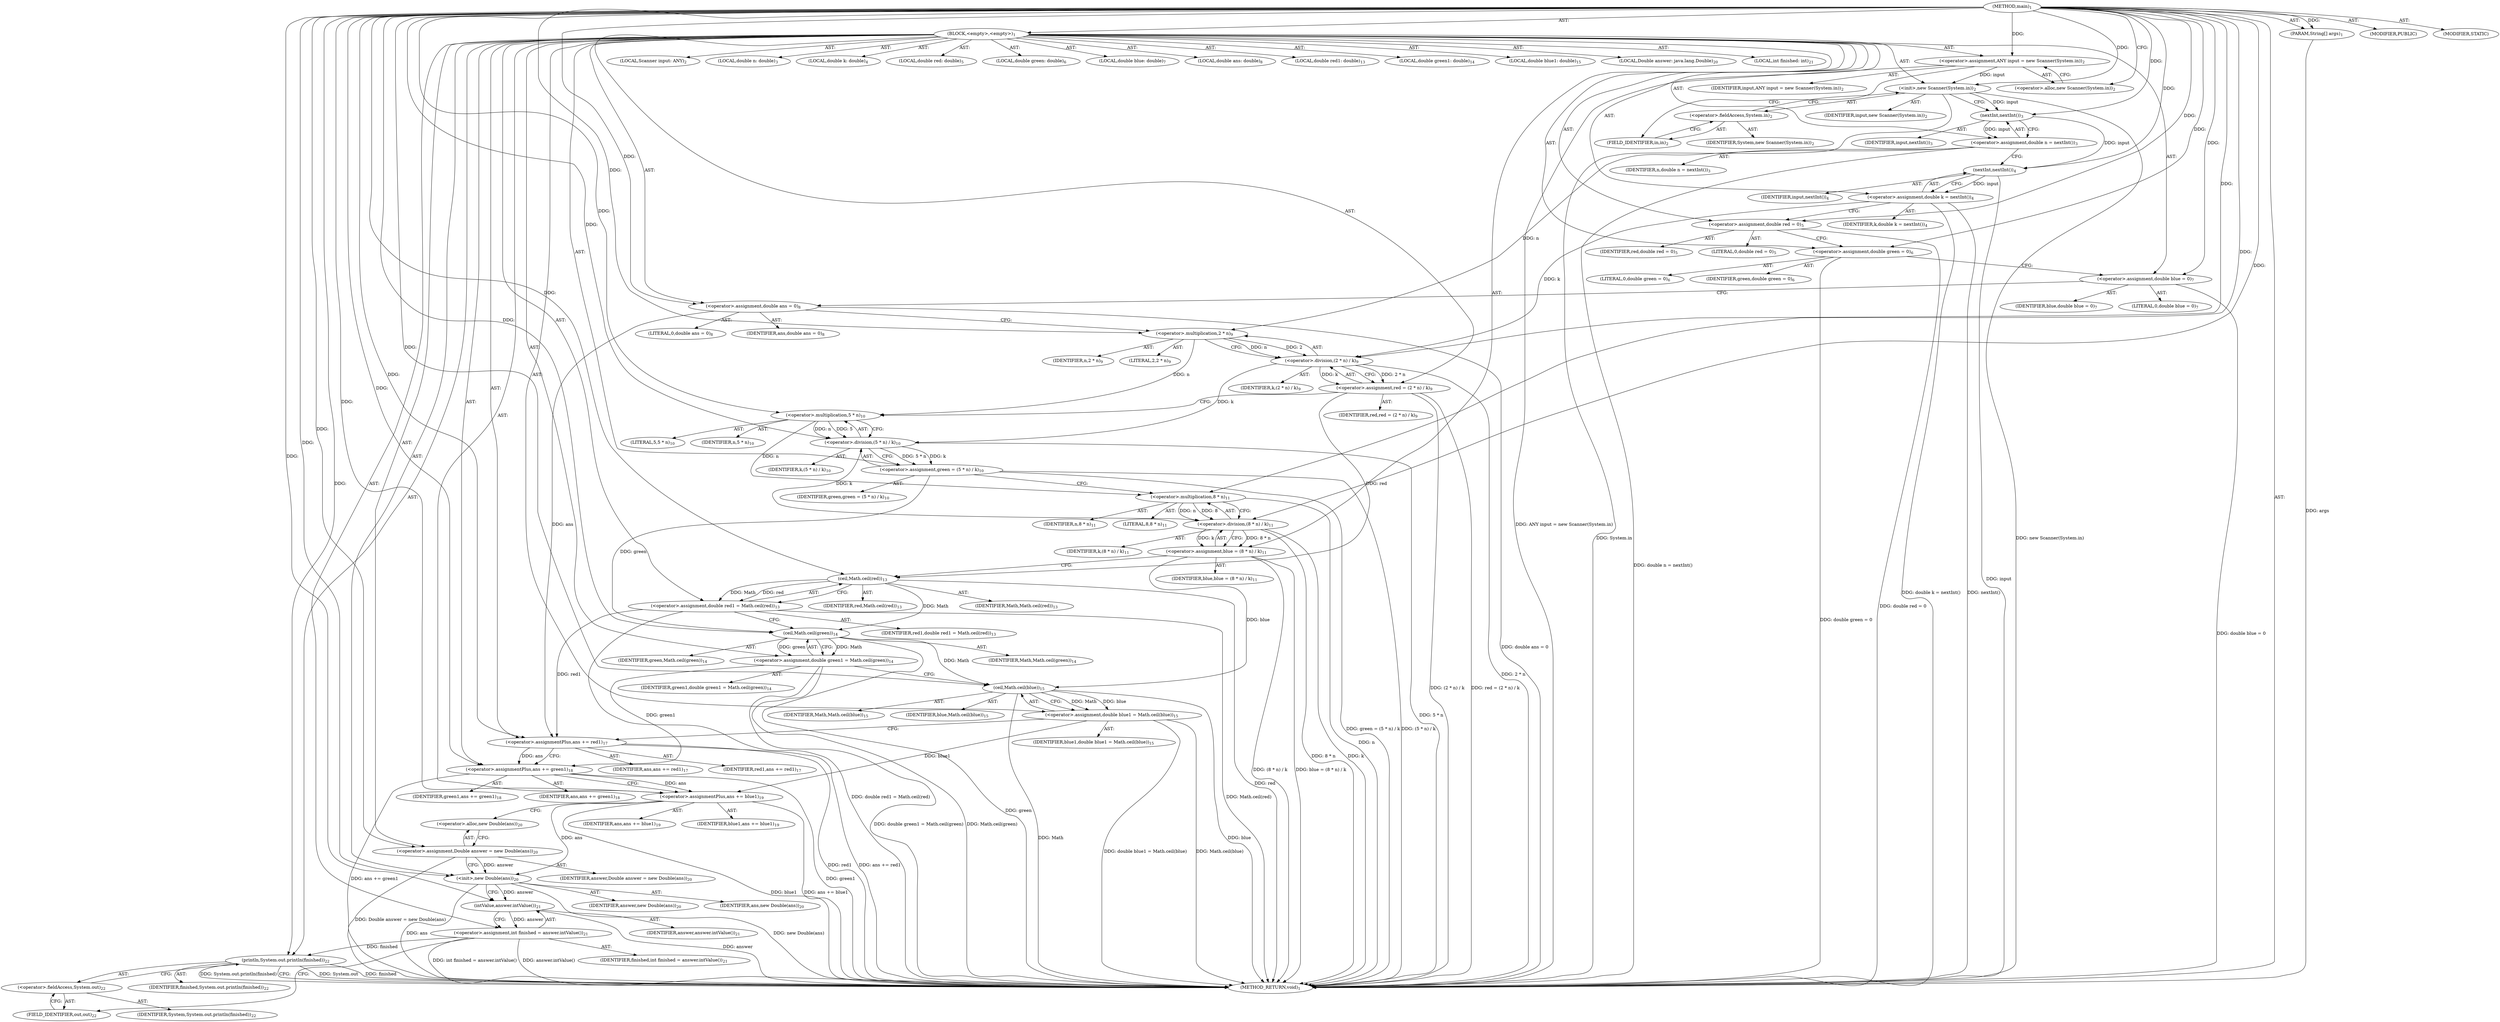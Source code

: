 digraph "main" {  
"21" [label = <(METHOD,main)<SUB>1</SUB>> ]
"22" [label = <(PARAM,String[] args)<SUB>1</SUB>> ]
"23" [label = <(BLOCK,&lt;empty&gt;,&lt;empty&gt;)<SUB>1</SUB>> ]
"4" [label = <(LOCAL,Scanner input: ANY)<SUB>2</SUB>> ]
"24" [label = <(&lt;operator&gt;.assignment,ANY input = new Scanner(System.in))<SUB>2</SUB>> ]
"25" [label = <(IDENTIFIER,input,ANY input = new Scanner(System.in))<SUB>2</SUB>> ]
"26" [label = <(&lt;operator&gt;.alloc,new Scanner(System.in))<SUB>2</SUB>> ]
"27" [label = <(&lt;init&gt;,new Scanner(System.in))<SUB>2</SUB>> ]
"3" [label = <(IDENTIFIER,input,new Scanner(System.in))<SUB>2</SUB>> ]
"28" [label = <(&lt;operator&gt;.fieldAccess,System.in)<SUB>2</SUB>> ]
"29" [label = <(IDENTIFIER,System,new Scanner(System.in))<SUB>2</SUB>> ]
"30" [label = <(FIELD_IDENTIFIER,in,in)<SUB>2</SUB>> ]
"31" [label = <(LOCAL,double n: double)<SUB>3</SUB>> ]
"32" [label = <(&lt;operator&gt;.assignment,double n = nextInt())<SUB>3</SUB>> ]
"33" [label = <(IDENTIFIER,n,double n = nextInt())<SUB>3</SUB>> ]
"34" [label = <(nextInt,nextInt())<SUB>3</SUB>> ]
"35" [label = <(IDENTIFIER,input,nextInt())<SUB>3</SUB>> ]
"36" [label = <(LOCAL,double k: double)<SUB>4</SUB>> ]
"37" [label = <(&lt;operator&gt;.assignment,double k = nextInt())<SUB>4</SUB>> ]
"38" [label = <(IDENTIFIER,k,double k = nextInt())<SUB>4</SUB>> ]
"39" [label = <(nextInt,nextInt())<SUB>4</SUB>> ]
"40" [label = <(IDENTIFIER,input,nextInt())<SUB>4</SUB>> ]
"41" [label = <(LOCAL,double red: double)<SUB>5</SUB>> ]
"42" [label = <(&lt;operator&gt;.assignment,double red = 0)<SUB>5</SUB>> ]
"43" [label = <(IDENTIFIER,red,double red = 0)<SUB>5</SUB>> ]
"44" [label = <(LITERAL,0,double red = 0)<SUB>5</SUB>> ]
"45" [label = <(LOCAL,double green: double)<SUB>6</SUB>> ]
"46" [label = <(&lt;operator&gt;.assignment,double green = 0)<SUB>6</SUB>> ]
"47" [label = <(IDENTIFIER,green,double green = 0)<SUB>6</SUB>> ]
"48" [label = <(LITERAL,0,double green = 0)<SUB>6</SUB>> ]
"49" [label = <(LOCAL,double blue: double)<SUB>7</SUB>> ]
"50" [label = <(&lt;operator&gt;.assignment,double blue = 0)<SUB>7</SUB>> ]
"51" [label = <(IDENTIFIER,blue,double blue = 0)<SUB>7</SUB>> ]
"52" [label = <(LITERAL,0,double blue = 0)<SUB>7</SUB>> ]
"53" [label = <(LOCAL,double ans: double)<SUB>8</SUB>> ]
"54" [label = <(&lt;operator&gt;.assignment,double ans = 0)<SUB>8</SUB>> ]
"55" [label = <(IDENTIFIER,ans,double ans = 0)<SUB>8</SUB>> ]
"56" [label = <(LITERAL,0,double ans = 0)<SUB>8</SUB>> ]
"57" [label = <(&lt;operator&gt;.assignment,red = (2 * n) / k)<SUB>9</SUB>> ]
"58" [label = <(IDENTIFIER,red,red = (2 * n) / k)<SUB>9</SUB>> ]
"59" [label = <(&lt;operator&gt;.division,(2 * n) / k)<SUB>9</SUB>> ]
"60" [label = <(&lt;operator&gt;.multiplication,2 * n)<SUB>9</SUB>> ]
"61" [label = <(LITERAL,2,2 * n)<SUB>9</SUB>> ]
"62" [label = <(IDENTIFIER,n,2 * n)<SUB>9</SUB>> ]
"63" [label = <(IDENTIFIER,k,(2 * n) / k)<SUB>9</SUB>> ]
"64" [label = <(&lt;operator&gt;.assignment,green = (5 * n) / k)<SUB>10</SUB>> ]
"65" [label = <(IDENTIFIER,green,green = (5 * n) / k)<SUB>10</SUB>> ]
"66" [label = <(&lt;operator&gt;.division,(5 * n) / k)<SUB>10</SUB>> ]
"67" [label = <(&lt;operator&gt;.multiplication,5 * n)<SUB>10</SUB>> ]
"68" [label = <(LITERAL,5,5 * n)<SUB>10</SUB>> ]
"69" [label = <(IDENTIFIER,n,5 * n)<SUB>10</SUB>> ]
"70" [label = <(IDENTIFIER,k,(5 * n) / k)<SUB>10</SUB>> ]
"71" [label = <(&lt;operator&gt;.assignment,blue = (8 * n) / k)<SUB>11</SUB>> ]
"72" [label = <(IDENTIFIER,blue,blue = (8 * n) / k)<SUB>11</SUB>> ]
"73" [label = <(&lt;operator&gt;.division,(8 * n) / k)<SUB>11</SUB>> ]
"74" [label = <(&lt;operator&gt;.multiplication,8 * n)<SUB>11</SUB>> ]
"75" [label = <(LITERAL,8,8 * n)<SUB>11</SUB>> ]
"76" [label = <(IDENTIFIER,n,8 * n)<SUB>11</SUB>> ]
"77" [label = <(IDENTIFIER,k,(8 * n) / k)<SUB>11</SUB>> ]
"78" [label = <(LOCAL,double red1: double)<SUB>13</SUB>> ]
"79" [label = <(&lt;operator&gt;.assignment,double red1 = Math.ceil(red))<SUB>13</SUB>> ]
"80" [label = <(IDENTIFIER,red1,double red1 = Math.ceil(red))<SUB>13</SUB>> ]
"81" [label = <(ceil,Math.ceil(red))<SUB>13</SUB>> ]
"82" [label = <(IDENTIFIER,Math,Math.ceil(red))<SUB>13</SUB>> ]
"83" [label = <(IDENTIFIER,red,Math.ceil(red))<SUB>13</SUB>> ]
"84" [label = <(LOCAL,double green1: double)<SUB>14</SUB>> ]
"85" [label = <(&lt;operator&gt;.assignment,double green1 = Math.ceil(green))<SUB>14</SUB>> ]
"86" [label = <(IDENTIFIER,green1,double green1 = Math.ceil(green))<SUB>14</SUB>> ]
"87" [label = <(ceil,Math.ceil(green))<SUB>14</SUB>> ]
"88" [label = <(IDENTIFIER,Math,Math.ceil(green))<SUB>14</SUB>> ]
"89" [label = <(IDENTIFIER,green,Math.ceil(green))<SUB>14</SUB>> ]
"90" [label = <(LOCAL,double blue1: double)<SUB>15</SUB>> ]
"91" [label = <(&lt;operator&gt;.assignment,double blue1 = Math.ceil(blue))<SUB>15</SUB>> ]
"92" [label = <(IDENTIFIER,blue1,double blue1 = Math.ceil(blue))<SUB>15</SUB>> ]
"93" [label = <(ceil,Math.ceil(blue))<SUB>15</SUB>> ]
"94" [label = <(IDENTIFIER,Math,Math.ceil(blue))<SUB>15</SUB>> ]
"95" [label = <(IDENTIFIER,blue,Math.ceil(blue))<SUB>15</SUB>> ]
"96" [label = <(&lt;operator&gt;.assignmentPlus,ans += red1)<SUB>17</SUB>> ]
"97" [label = <(IDENTIFIER,ans,ans += red1)<SUB>17</SUB>> ]
"98" [label = <(IDENTIFIER,red1,ans += red1)<SUB>17</SUB>> ]
"99" [label = <(&lt;operator&gt;.assignmentPlus,ans += green1)<SUB>18</SUB>> ]
"100" [label = <(IDENTIFIER,ans,ans += green1)<SUB>18</SUB>> ]
"101" [label = <(IDENTIFIER,green1,ans += green1)<SUB>18</SUB>> ]
"102" [label = <(&lt;operator&gt;.assignmentPlus,ans += blue1)<SUB>19</SUB>> ]
"103" [label = <(IDENTIFIER,ans,ans += blue1)<SUB>19</SUB>> ]
"104" [label = <(IDENTIFIER,blue1,ans += blue1)<SUB>19</SUB>> ]
"6" [label = <(LOCAL,Double answer: java.lang.Double)<SUB>20</SUB>> ]
"105" [label = <(&lt;operator&gt;.assignment,Double answer = new Double(ans))<SUB>20</SUB>> ]
"106" [label = <(IDENTIFIER,answer,Double answer = new Double(ans))<SUB>20</SUB>> ]
"107" [label = <(&lt;operator&gt;.alloc,new Double(ans))<SUB>20</SUB>> ]
"108" [label = <(&lt;init&gt;,new Double(ans))<SUB>20</SUB>> ]
"5" [label = <(IDENTIFIER,answer,new Double(ans))<SUB>20</SUB>> ]
"109" [label = <(IDENTIFIER,ans,new Double(ans))<SUB>20</SUB>> ]
"110" [label = <(LOCAL,int finished: int)<SUB>21</SUB>> ]
"111" [label = <(&lt;operator&gt;.assignment,int finished = answer.intValue())<SUB>21</SUB>> ]
"112" [label = <(IDENTIFIER,finished,int finished = answer.intValue())<SUB>21</SUB>> ]
"113" [label = <(intValue,answer.intValue())<SUB>21</SUB>> ]
"114" [label = <(IDENTIFIER,answer,answer.intValue())<SUB>21</SUB>> ]
"115" [label = <(println,System.out.println(finished))<SUB>22</SUB>> ]
"116" [label = <(&lt;operator&gt;.fieldAccess,System.out)<SUB>22</SUB>> ]
"117" [label = <(IDENTIFIER,System,System.out.println(finished))<SUB>22</SUB>> ]
"118" [label = <(FIELD_IDENTIFIER,out,out)<SUB>22</SUB>> ]
"119" [label = <(IDENTIFIER,finished,System.out.println(finished))<SUB>22</SUB>> ]
"120" [label = <(MODIFIER,PUBLIC)> ]
"121" [label = <(MODIFIER,STATIC)> ]
"122" [label = <(METHOD_RETURN,void)<SUB>1</SUB>> ]
  "21" -> "22"  [ label = "AST: "] 
  "21" -> "23"  [ label = "AST: "] 
  "21" -> "120"  [ label = "AST: "] 
  "21" -> "121"  [ label = "AST: "] 
  "21" -> "122"  [ label = "AST: "] 
  "23" -> "4"  [ label = "AST: "] 
  "23" -> "24"  [ label = "AST: "] 
  "23" -> "27"  [ label = "AST: "] 
  "23" -> "31"  [ label = "AST: "] 
  "23" -> "32"  [ label = "AST: "] 
  "23" -> "36"  [ label = "AST: "] 
  "23" -> "37"  [ label = "AST: "] 
  "23" -> "41"  [ label = "AST: "] 
  "23" -> "42"  [ label = "AST: "] 
  "23" -> "45"  [ label = "AST: "] 
  "23" -> "46"  [ label = "AST: "] 
  "23" -> "49"  [ label = "AST: "] 
  "23" -> "50"  [ label = "AST: "] 
  "23" -> "53"  [ label = "AST: "] 
  "23" -> "54"  [ label = "AST: "] 
  "23" -> "57"  [ label = "AST: "] 
  "23" -> "64"  [ label = "AST: "] 
  "23" -> "71"  [ label = "AST: "] 
  "23" -> "78"  [ label = "AST: "] 
  "23" -> "79"  [ label = "AST: "] 
  "23" -> "84"  [ label = "AST: "] 
  "23" -> "85"  [ label = "AST: "] 
  "23" -> "90"  [ label = "AST: "] 
  "23" -> "91"  [ label = "AST: "] 
  "23" -> "96"  [ label = "AST: "] 
  "23" -> "99"  [ label = "AST: "] 
  "23" -> "102"  [ label = "AST: "] 
  "23" -> "6"  [ label = "AST: "] 
  "23" -> "105"  [ label = "AST: "] 
  "23" -> "108"  [ label = "AST: "] 
  "23" -> "110"  [ label = "AST: "] 
  "23" -> "111"  [ label = "AST: "] 
  "23" -> "115"  [ label = "AST: "] 
  "24" -> "25"  [ label = "AST: "] 
  "24" -> "26"  [ label = "AST: "] 
  "27" -> "3"  [ label = "AST: "] 
  "27" -> "28"  [ label = "AST: "] 
  "28" -> "29"  [ label = "AST: "] 
  "28" -> "30"  [ label = "AST: "] 
  "32" -> "33"  [ label = "AST: "] 
  "32" -> "34"  [ label = "AST: "] 
  "34" -> "35"  [ label = "AST: "] 
  "37" -> "38"  [ label = "AST: "] 
  "37" -> "39"  [ label = "AST: "] 
  "39" -> "40"  [ label = "AST: "] 
  "42" -> "43"  [ label = "AST: "] 
  "42" -> "44"  [ label = "AST: "] 
  "46" -> "47"  [ label = "AST: "] 
  "46" -> "48"  [ label = "AST: "] 
  "50" -> "51"  [ label = "AST: "] 
  "50" -> "52"  [ label = "AST: "] 
  "54" -> "55"  [ label = "AST: "] 
  "54" -> "56"  [ label = "AST: "] 
  "57" -> "58"  [ label = "AST: "] 
  "57" -> "59"  [ label = "AST: "] 
  "59" -> "60"  [ label = "AST: "] 
  "59" -> "63"  [ label = "AST: "] 
  "60" -> "61"  [ label = "AST: "] 
  "60" -> "62"  [ label = "AST: "] 
  "64" -> "65"  [ label = "AST: "] 
  "64" -> "66"  [ label = "AST: "] 
  "66" -> "67"  [ label = "AST: "] 
  "66" -> "70"  [ label = "AST: "] 
  "67" -> "68"  [ label = "AST: "] 
  "67" -> "69"  [ label = "AST: "] 
  "71" -> "72"  [ label = "AST: "] 
  "71" -> "73"  [ label = "AST: "] 
  "73" -> "74"  [ label = "AST: "] 
  "73" -> "77"  [ label = "AST: "] 
  "74" -> "75"  [ label = "AST: "] 
  "74" -> "76"  [ label = "AST: "] 
  "79" -> "80"  [ label = "AST: "] 
  "79" -> "81"  [ label = "AST: "] 
  "81" -> "82"  [ label = "AST: "] 
  "81" -> "83"  [ label = "AST: "] 
  "85" -> "86"  [ label = "AST: "] 
  "85" -> "87"  [ label = "AST: "] 
  "87" -> "88"  [ label = "AST: "] 
  "87" -> "89"  [ label = "AST: "] 
  "91" -> "92"  [ label = "AST: "] 
  "91" -> "93"  [ label = "AST: "] 
  "93" -> "94"  [ label = "AST: "] 
  "93" -> "95"  [ label = "AST: "] 
  "96" -> "97"  [ label = "AST: "] 
  "96" -> "98"  [ label = "AST: "] 
  "99" -> "100"  [ label = "AST: "] 
  "99" -> "101"  [ label = "AST: "] 
  "102" -> "103"  [ label = "AST: "] 
  "102" -> "104"  [ label = "AST: "] 
  "105" -> "106"  [ label = "AST: "] 
  "105" -> "107"  [ label = "AST: "] 
  "108" -> "5"  [ label = "AST: "] 
  "108" -> "109"  [ label = "AST: "] 
  "111" -> "112"  [ label = "AST: "] 
  "111" -> "113"  [ label = "AST: "] 
  "113" -> "114"  [ label = "AST: "] 
  "115" -> "116"  [ label = "AST: "] 
  "115" -> "119"  [ label = "AST: "] 
  "116" -> "117"  [ label = "AST: "] 
  "116" -> "118"  [ label = "AST: "] 
  "24" -> "30"  [ label = "CFG: "] 
  "27" -> "34"  [ label = "CFG: "] 
  "32" -> "39"  [ label = "CFG: "] 
  "37" -> "42"  [ label = "CFG: "] 
  "42" -> "46"  [ label = "CFG: "] 
  "46" -> "50"  [ label = "CFG: "] 
  "50" -> "54"  [ label = "CFG: "] 
  "54" -> "60"  [ label = "CFG: "] 
  "57" -> "67"  [ label = "CFG: "] 
  "64" -> "74"  [ label = "CFG: "] 
  "71" -> "81"  [ label = "CFG: "] 
  "79" -> "87"  [ label = "CFG: "] 
  "85" -> "93"  [ label = "CFG: "] 
  "91" -> "96"  [ label = "CFG: "] 
  "96" -> "99"  [ label = "CFG: "] 
  "99" -> "102"  [ label = "CFG: "] 
  "102" -> "107"  [ label = "CFG: "] 
  "105" -> "108"  [ label = "CFG: "] 
  "108" -> "113"  [ label = "CFG: "] 
  "111" -> "118"  [ label = "CFG: "] 
  "115" -> "122"  [ label = "CFG: "] 
  "26" -> "24"  [ label = "CFG: "] 
  "28" -> "27"  [ label = "CFG: "] 
  "34" -> "32"  [ label = "CFG: "] 
  "39" -> "37"  [ label = "CFG: "] 
  "59" -> "57"  [ label = "CFG: "] 
  "66" -> "64"  [ label = "CFG: "] 
  "73" -> "71"  [ label = "CFG: "] 
  "81" -> "79"  [ label = "CFG: "] 
  "87" -> "85"  [ label = "CFG: "] 
  "93" -> "91"  [ label = "CFG: "] 
  "107" -> "105"  [ label = "CFG: "] 
  "113" -> "111"  [ label = "CFG: "] 
  "116" -> "115"  [ label = "CFG: "] 
  "30" -> "28"  [ label = "CFG: "] 
  "60" -> "59"  [ label = "CFG: "] 
  "67" -> "66"  [ label = "CFG: "] 
  "74" -> "73"  [ label = "CFG: "] 
  "118" -> "116"  [ label = "CFG: "] 
  "21" -> "26"  [ label = "CFG: "] 
  "22" -> "122"  [ label = "DDG: args"] 
  "24" -> "122"  [ label = "DDG: ANY input = new Scanner(System.in)"] 
  "27" -> "122"  [ label = "DDG: System.in"] 
  "27" -> "122"  [ label = "DDG: new Scanner(System.in)"] 
  "32" -> "122"  [ label = "DDG: double n = nextInt()"] 
  "39" -> "122"  [ label = "DDG: input"] 
  "37" -> "122"  [ label = "DDG: nextInt()"] 
  "37" -> "122"  [ label = "DDG: double k = nextInt()"] 
  "42" -> "122"  [ label = "DDG: double red = 0"] 
  "46" -> "122"  [ label = "DDG: double green = 0"] 
  "50" -> "122"  [ label = "DDG: double blue = 0"] 
  "54" -> "122"  [ label = "DDG: double ans = 0"] 
  "59" -> "122"  [ label = "DDG: 2 * n"] 
  "57" -> "122"  [ label = "DDG: (2 * n) / k"] 
  "57" -> "122"  [ label = "DDG: red = (2 * n) / k"] 
  "66" -> "122"  [ label = "DDG: 5 * n"] 
  "64" -> "122"  [ label = "DDG: (5 * n) / k"] 
  "64" -> "122"  [ label = "DDG: green = (5 * n) / k"] 
  "74" -> "122"  [ label = "DDG: n"] 
  "73" -> "122"  [ label = "DDG: 8 * n"] 
  "73" -> "122"  [ label = "DDG: k"] 
  "71" -> "122"  [ label = "DDG: (8 * n) / k"] 
  "71" -> "122"  [ label = "DDG: blue = (8 * n) / k"] 
  "81" -> "122"  [ label = "DDG: red"] 
  "79" -> "122"  [ label = "DDG: Math.ceil(red)"] 
  "79" -> "122"  [ label = "DDG: double red1 = Math.ceil(red)"] 
  "87" -> "122"  [ label = "DDG: green"] 
  "85" -> "122"  [ label = "DDG: Math.ceil(green)"] 
  "85" -> "122"  [ label = "DDG: double green1 = Math.ceil(green)"] 
  "93" -> "122"  [ label = "DDG: Math"] 
  "93" -> "122"  [ label = "DDG: blue"] 
  "91" -> "122"  [ label = "DDG: Math.ceil(blue)"] 
  "91" -> "122"  [ label = "DDG: double blue1 = Math.ceil(blue)"] 
  "96" -> "122"  [ label = "DDG: red1"] 
  "96" -> "122"  [ label = "DDG: ans += red1"] 
  "99" -> "122"  [ label = "DDG: green1"] 
  "99" -> "122"  [ label = "DDG: ans += green1"] 
  "102" -> "122"  [ label = "DDG: blue1"] 
  "102" -> "122"  [ label = "DDG: ans += blue1"] 
  "105" -> "122"  [ label = "DDG: Double answer = new Double(ans)"] 
  "108" -> "122"  [ label = "DDG: ans"] 
  "108" -> "122"  [ label = "DDG: new Double(ans)"] 
  "113" -> "122"  [ label = "DDG: answer"] 
  "111" -> "122"  [ label = "DDG: answer.intValue()"] 
  "111" -> "122"  [ label = "DDG: int finished = answer.intValue()"] 
  "115" -> "122"  [ label = "DDG: System.out"] 
  "115" -> "122"  [ label = "DDG: finished"] 
  "115" -> "122"  [ label = "DDG: System.out.println(finished)"] 
  "21" -> "22"  [ label = "DDG: "] 
  "21" -> "24"  [ label = "DDG: "] 
  "34" -> "32"  [ label = "DDG: input"] 
  "39" -> "37"  [ label = "DDG: input"] 
  "21" -> "42"  [ label = "DDG: "] 
  "21" -> "46"  [ label = "DDG: "] 
  "21" -> "50"  [ label = "DDG: "] 
  "21" -> "54"  [ label = "DDG: "] 
  "59" -> "57"  [ label = "DDG: 2 * n"] 
  "59" -> "57"  [ label = "DDG: k"] 
  "66" -> "64"  [ label = "DDG: 5 * n"] 
  "66" -> "64"  [ label = "DDG: k"] 
  "73" -> "71"  [ label = "DDG: 8 * n"] 
  "73" -> "71"  [ label = "DDG: k"] 
  "81" -> "79"  [ label = "DDG: Math"] 
  "81" -> "79"  [ label = "DDG: red"] 
  "87" -> "85"  [ label = "DDG: Math"] 
  "87" -> "85"  [ label = "DDG: green"] 
  "93" -> "91"  [ label = "DDG: Math"] 
  "93" -> "91"  [ label = "DDG: blue"] 
  "79" -> "96"  [ label = "DDG: red1"] 
  "21" -> "96"  [ label = "DDG: "] 
  "85" -> "99"  [ label = "DDG: green1"] 
  "21" -> "99"  [ label = "DDG: "] 
  "91" -> "102"  [ label = "DDG: blue1"] 
  "21" -> "102"  [ label = "DDG: "] 
  "21" -> "105"  [ label = "DDG: "] 
  "113" -> "111"  [ label = "DDG: answer"] 
  "24" -> "27"  [ label = "DDG: input"] 
  "21" -> "27"  [ label = "DDG: "] 
  "54" -> "96"  [ label = "DDG: ans"] 
  "96" -> "99"  [ label = "DDG: ans"] 
  "99" -> "102"  [ label = "DDG: ans"] 
  "105" -> "108"  [ label = "DDG: answer"] 
  "21" -> "108"  [ label = "DDG: "] 
  "102" -> "108"  [ label = "DDG: ans"] 
  "111" -> "115"  [ label = "DDG: finished"] 
  "21" -> "115"  [ label = "DDG: "] 
  "27" -> "34"  [ label = "DDG: input"] 
  "21" -> "34"  [ label = "DDG: "] 
  "34" -> "39"  [ label = "DDG: input"] 
  "21" -> "39"  [ label = "DDG: "] 
  "60" -> "59"  [ label = "DDG: 2"] 
  "60" -> "59"  [ label = "DDG: n"] 
  "37" -> "59"  [ label = "DDG: k"] 
  "21" -> "59"  [ label = "DDG: "] 
  "67" -> "66"  [ label = "DDG: 5"] 
  "67" -> "66"  [ label = "DDG: n"] 
  "59" -> "66"  [ label = "DDG: k"] 
  "21" -> "66"  [ label = "DDG: "] 
  "74" -> "73"  [ label = "DDG: 8"] 
  "74" -> "73"  [ label = "DDG: n"] 
  "66" -> "73"  [ label = "DDG: k"] 
  "21" -> "73"  [ label = "DDG: "] 
  "21" -> "81"  [ label = "DDG: "] 
  "57" -> "81"  [ label = "DDG: red"] 
  "81" -> "87"  [ label = "DDG: Math"] 
  "21" -> "87"  [ label = "DDG: "] 
  "64" -> "87"  [ label = "DDG: green"] 
  "87" -> "93"  [ label = "DDG: Math"] 
  "21" -> "93"  [ label = "DDG: "] 
  "71" -> "93"  [ label = "DDG: blue"] 
  "108" -> "113"  [ label = "DDG: answer"] 
  "21" -> "113"  [ label = "DDG: "] 
  "21" -> "60"  [ label = "DDG: "] 
  "32" -> "60"  [ label = "DDG: n"] 
  "21" -> "67"  [ label = "DDG: "] 
  "60" -> "67"  [ label = "DDG: n"] 
  "21" -> "74"  [ label = "DDG: "] 
  "67" -> "74"  [ label = "DDG: n"] 
}

